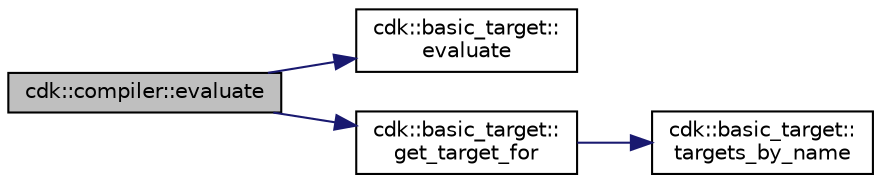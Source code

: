 digraph "cdk::compiler::evaluate"
{
 // INTERACTIVE_SVG=YES
 // LATEX_PDF_SIZE
  edge [fontname="Helvetica",fontsize="10",labelfontname="Helvetica",labelfontsize="10"];
  node [fontname="Helvetica",fontsize="10",shape=record];
  rankdir="LR";
  Node1 [label="cdk::compiler::evaluate",height=0.2,width=0.4,color="black", fillcolor="grey75", style="filled", fontcolor="black",tooltip=" "];
  Node1 -> Node2 [color="midnightblue",fontsize="10",style="solid"];
  Node2 [label="cdk::basic_target::\levaluate",height=0.2,width=0.4,color="black", fillcolor="white", style="filled",URL="$classcdk_1_1basic__target.html#a0db773c9c4f84a36df0949187aab9adb",tooltip=" "];
  Node1 -> Node3 [color="midnightblue",fontsize="10",style="solid"];
  Node3 [label="cdk::basic_target::\lget_target_for",height=0.2,width=0.4,color="black", fillcolor="white", style="filled",URL="$classcdk_1_1basic__target.html#a50126c8601a5b82dcce46e43d4258064",tooltip=" "];
  Node3 -> Node4 [color="midnightblue",fontsize="10",style="solid"];
  Node4 [label="cdk::basic_target::\ltargets_by_name",height=0.2,width=0.4,color="black", fillcolor="white", style="filled",URL="$classcdk_1_1basic__target.html#a3bd1904c0f40efbd88b7825967458fac",tooltip=" "];
}
